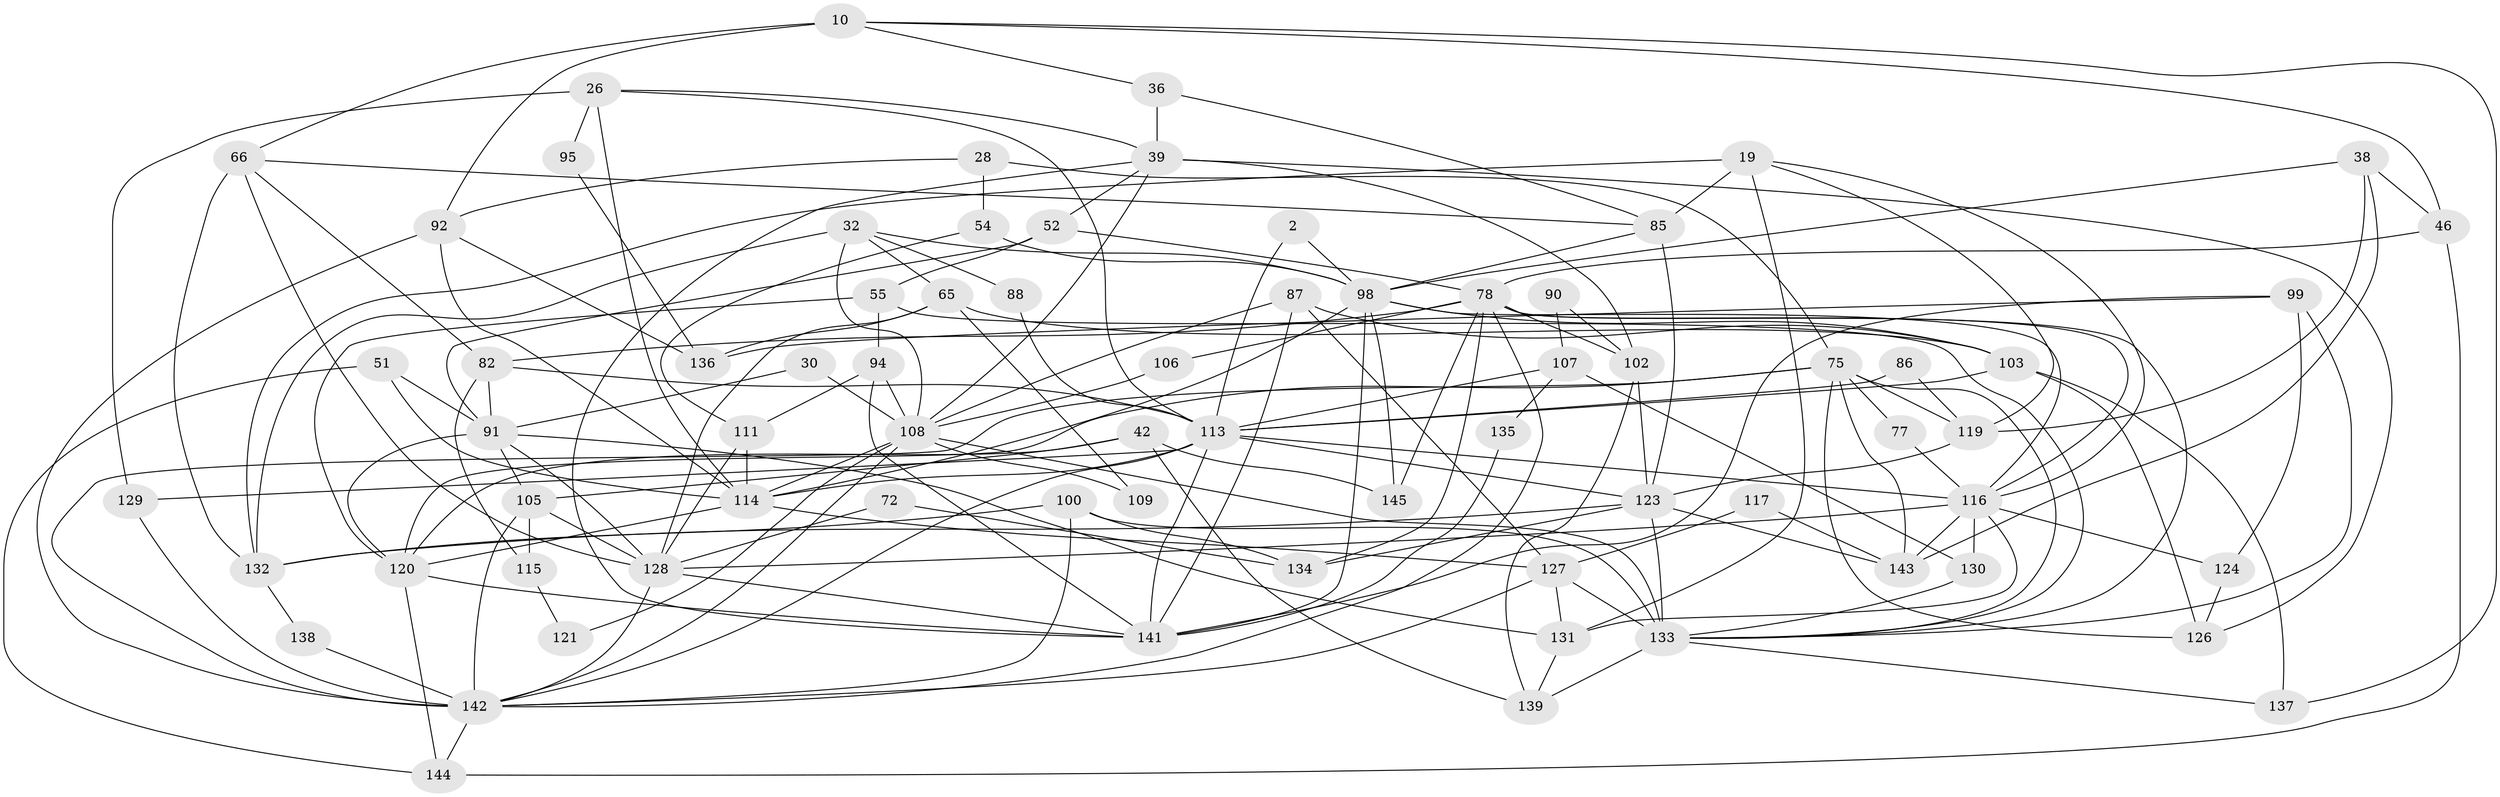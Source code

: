 // original degree distribution, {6: 0.07586206896551724, 2: 0.14482758620689656, 8: 0.020689655172413793, 3: 0.23448275862068965, 7: 0.027586206896551724, 4: 0.31724137931034485, 5: 0.1724137931034483, 9: 0.006896551724137931}
// Generated by graph-tools (version 1.1) at 2025/51/03/09/25 04:51:54]
// undirected, 72 vertices, 176 edges
graph export_dot {
graph [start="1"]
  node [color=gray90,style=filled];
  2;
  10;
  19;
  26;
  28;
  30;
  32 [super="+20"];
  36 [super="+7"];
  38;
  39;
  42;
  46;
  51;
  52;
  54;
  55;
  65 [super="+47"];
  66;
  72;
  75 [super="+15+5"];
  77;
  78 [super="+16"];
  82 [super="+33"];
  85 [super="+61"];
  86;
  87;
  88;
  90;
  91 [super="+8+56"];
  92 [super="+37"];
  94;
  95;
  98 [super="+58+64"];
  99;
  100;
  102 [super="+81+84"];
  103 [super="+97+69"];
  105 [super="+45"];
  106;
  107;
  108 [super="+74+96"];
  109;
  111;
  113 [super="+1+22+110+35"];
  114 [super="+104+101"];
  115;
  116 [super="+4+59+68"];
  117;
  119;
  120 [super="+73+118+60"];
  121;
  123 [super="+80+122"];
  124;
  126;
  127 [super="+93"];
  128 [super="+48+63"];
  129 [super="+21"];
  130;
  131 [super="+76"];
  132 [super="+43"];
  133 [super="+112+25+89"];
  134;
  135;
  136;
  137;
  138;
  139 [super="+13"];
  141 [super="+24+140"];
  142 [super="+50+57+83+18"];
  143 [super="+125"];
  144 [super="+12"];
  145;
  2 -- 113;
  2 -- 98;
  10 -- 66;
  10 -- 46;
  10 -- 92 [weight=2];
  10 -- 137;
  10 -- 36;
  19 -- 119;
  19 -- 132;
  19 -- 85;
  19 -- 116;
  19 -- 131 [weight=2];
  26 -- 39;
  26 -- 95;
  26 -- 129 [weight=2];
  26 -- 114;
  26 -- 113;
  28 -- 92;
  28 -- 54;
  28 -- 75;
  30 -- 91;
  30 -- 108;
  32 -- 65;
  32 -- 108 [weight=2];
  32 -- 88;
  32 -- 132;
  32 -- 98;
  36 -- 85;
  36 -- 39;
  38 -- 46;
  38 -- 119;
  38 -- 98;
  38 -- 143;
  39 -- 126;
  39 -- 52;
  39 -- 102 [weight=2];
  39 -- 141;
  39 -- 108;
  42 -- 145;
  42 -- 105 [weight=2];
  42 -- 120;
  42 -- 139;
  46 -- 144;
  46 -- 78;
  51 -- 144 [weight=2];
  51 -- 91 [weight=2];
  51 -- 114;
  52 -- 55;
  52 -- 91;
  52 -- 78;
  54 -- 111;
  54 -- 98 [weight=3];
  55 -- 94;
  55 -- 133;
  55 -- 120;
  65 -- 136 [weight=2];
  65 -- 109;
  65 -- 128;
  65 -- 103 [weight=2];
  66 -- 82;
  66 -- 132 [weight=2];
  66 -- 128;
  66 -- 85;
  72 -- 134;
  72 -- 128;
  75 -- 133;
  75 -- 77;
  75 -- 120 [weight=2];
  75 -- 119;
  75 -- 126;
  75 -- 143 [weight=2];
  75 -- 142;
  77 -- 116 [weight=2];
  78 -- 134;
  78 -- 82;
  78 -- 116 [weight=2];
  78 -- 133;
  78 -- 106;
  78 -- 145;
  78 -- 102;
  78 -- 142;
  82 -- 115;
  82 -- 91;
  82 -- 113;
  85 -- 123;
  85 -- 98;
  86 -- 119;
  86 -- 113;
  87 -- 108;
  87 -- 141;
  87 -- 127;
  87 -- 103;
  88 -- 113;
  90 -- 107;
  90 -- 102;
  91 -- 105;
  91 -- 131;
  91 -- 128;
  91 -- 120 [weight=2];
  92 -- 114;
  92 -- 136;
  92 -- 142;
  94 -- 111;
  94 -- 108;
  94 -- 141;
  95 -- 136;
  98 -- 116;
  98 -- 141 [weight=2];
  98 -- 145;
  98 -- 114;
  98 -- 103;
  99 -- 124;
  99 -- 136;
  99 -- 133;
  99 -- 141;
  100 -- 134;
  100 -- 132;
  100 -- 133;
  100 -- 142;
  102 -- 139;
  102 -- 123 [weight=2];
  103 -- 137;
  103 -- 126;
  103 -- 113;
  105 -- 115;
  105 -- 128;
  105 -- 142 [weight=2];
  106 -- 108;
  107 -- 130;
  107 -- 135;
  107 -- 113;
  108 -- 133 [weight=4];
  108 -- 109;
  108 -- 114 [weight=3];
  108 -- 121;
  108 -- 142;
  111 -- 114;
  111 -- 128;
  113 -- 129 [weight=2];
  113 -- 123 [weight=2];
  113 -- 142 [weight=2];
  113 -- 114 [weight=2];
  113 -- 116 [weight=3];
  113 -- 141;
  114 -- 120 [weight=3];
  114 -- 127;
  115 -- 121;
  116 -- 124;
  116 -- 143;
  116 -- 131 [weight=2];
  116 -- 128;
  116 -- 130;
  117 -- 127;
  117 -- 143;
  119 -- 123 [weight=2];
  120 -- 144;
  120 -- 141;
  123 -- 132;
  123 -- 133 [weight=2];
  123 -- 134;
  123 -- 143;
  124 -- 126;
  127 -- 142;
  127 -- 131 [weight=2];
  127 -- 133 [weight=2];
  128 -- 142;
  128 -- 141;
  129 -- 142 [weight=2];
  130 -- 133;
  131 -- 139;
  132 -- 138;
  133 -- 137;
  133 -- 139;
  135 -- 141;
  138 -- 142;
  142 -- 144 [weight=2];
}
